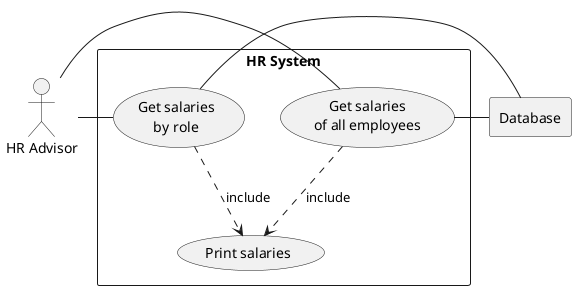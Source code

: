 @startuml

actor HR as "HR Advisor"

rectangle Database

rectangle "HR System" {
    usecase UC1 as "Get salaries
    of all employees"
    usecase UC4 as "Get salaries
    by role"

    usecase UCa as "Print salaries"

    HR - UC1
    HR - UC4
    UC1 ..> UCa : include
    UC4 ..> UCa : include

    UC1 - Database
    UC4 - Database
}

@enduml